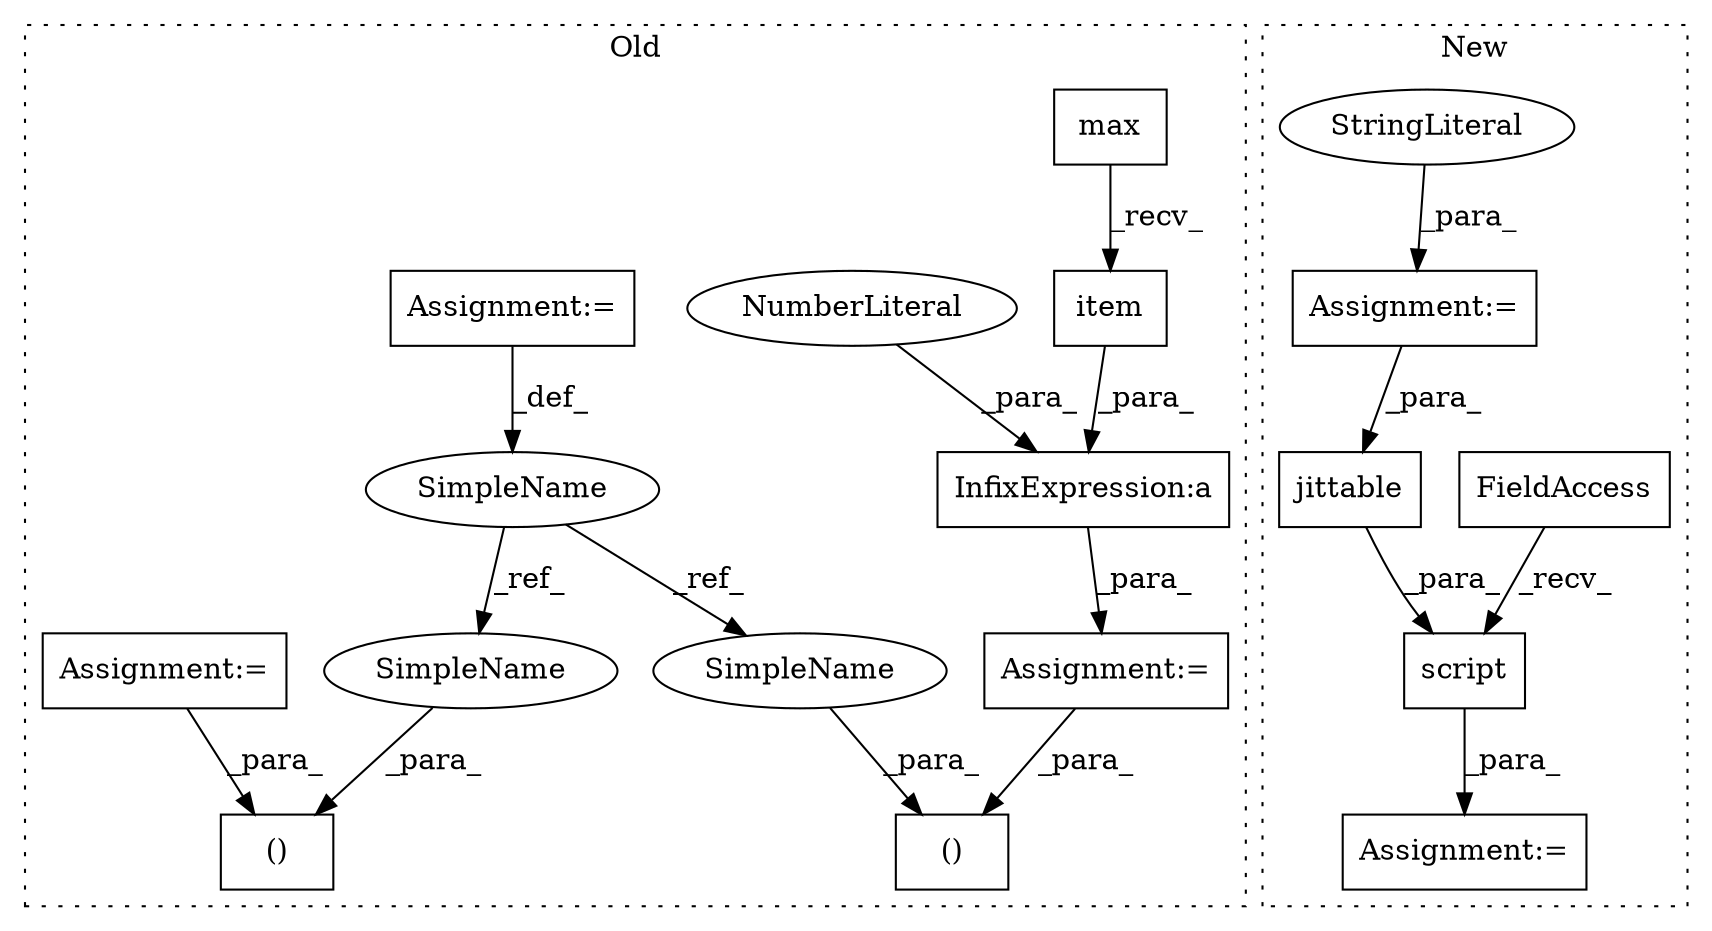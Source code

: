 digraph G {
subgraph cluster0 {
1 [label="max" a="32" s="560" l="5" shape="box"];
3 [label="InfixExpression:a" a="27" s="572" l="3" shape="box"];
4 [label="()" a="106" s="602" l="33" shape="box"];
5 [label="NumberLiteral" a="34" s="575" l="1" shape="ellipse"];
6 [label="item" a="32" s="566" l="6" shape="box"];
9 [label="SimpleName" a="42" s="365" l="11" shape="ellipse"];
10 [label="()" a="106" s="400" l="36" shape="box"];
11 [label="Assignment:=" a="7" s="547" l="1" shape="box"];
14 [label="Assignment:=" a="7" s="365" l="11" shape="box"];
15 [label="Assignment:=" a="7" s="324" l="12" shape="box"];
17 [label="SimpleName" a="42" s="400" l="11" shape="ellipse"];
18 [label="SimpleName" a="42" s="624" l="11" shape="ellipse"];
label = "Old";
style="dotted";
}
subgraph cluster1 {
2 [label="jittable" a="32" s="1279,1289" l="9,1" shape="box"];
7 [label="script" a="32" s="1267,1290" l="7,1" shape="box"];
8 [label="FieldAccess" a="22" s="1257" l="9" shape="box"];
12 [label="Assignment:=" a="7" s="1218" l="1" shape="box"];
13 [label="StringLiteral" a="45" s="1219" l="28" shape="ellipse"];
16 [label="Assignment:=" a="7" s="1256" l="1" shape="box"];
label = "New";
style="dotted";
}
1 -> 6 [label="_recv_"];
2 -> 7 [label="_para_"];
3 -> 11 [label="_para_"];
5 -> 3 [label="_para_"];
6 -> 3 [label="_para_"];
7 -> 16 [label="_para_"];
8 -> 7 [label="_recv_"];
9 -> 18 [label="_ref_"];
9 -> 17 [label="_ref_"];
11 -> 4 [label="_para_"];
12 -> 2 [label="_para_"];
13 -> 12 [label="_para_"];
14 -> 9 [label="_def_"];
15 -> 10 [label="_para_"];
17 -> 10 [label="_para_"];
18 -> 4 [label="_para_"];
}
